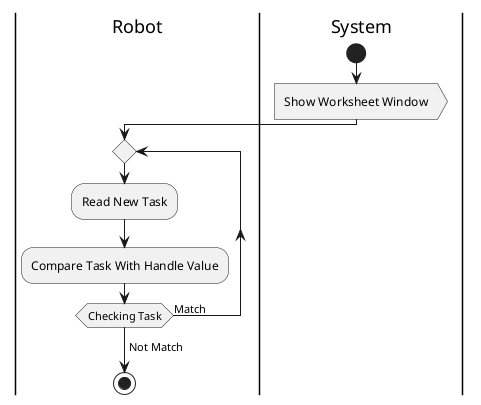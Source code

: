 @startuml
|Robot|
|System|
start
:Show Worksheet Window>
|Robot|
repeat
    :Read New Task;
    :Compare Task With Handle Value;
repeat while (Checking Task) is (Match)
-> Not Match;
stop
@enduml
